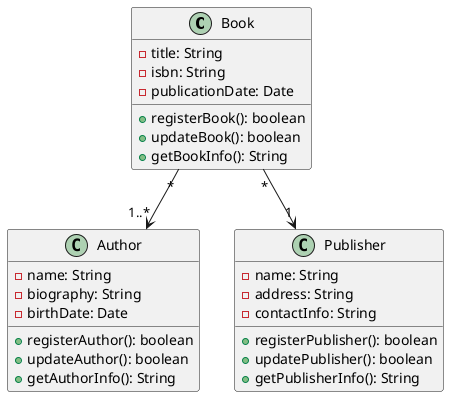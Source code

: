 @startuml
class Book {
    - title: String
    - isbn: String
    - publicationDate: Date
    + registerBook(): boolean
    + updateBook(): boolean
    + getBookInfo(): String
}

class Author {
    - name: String
    - biography: String
    - birthDate: Date
    + registerAuthor(): boolean
    + updateAuthor(): boolean
    + getAuthorInfo(): String
}

class Publisher {
    - name: String
    - address: String
    - contactInfo: String
    + registerPublisher(): boolean
    + updatePublisher(): boolean
    + getPublisherInfo(): String
}

Book "*" --> "1..*" Author
Book "*" --> "1" Publisher
@enduml